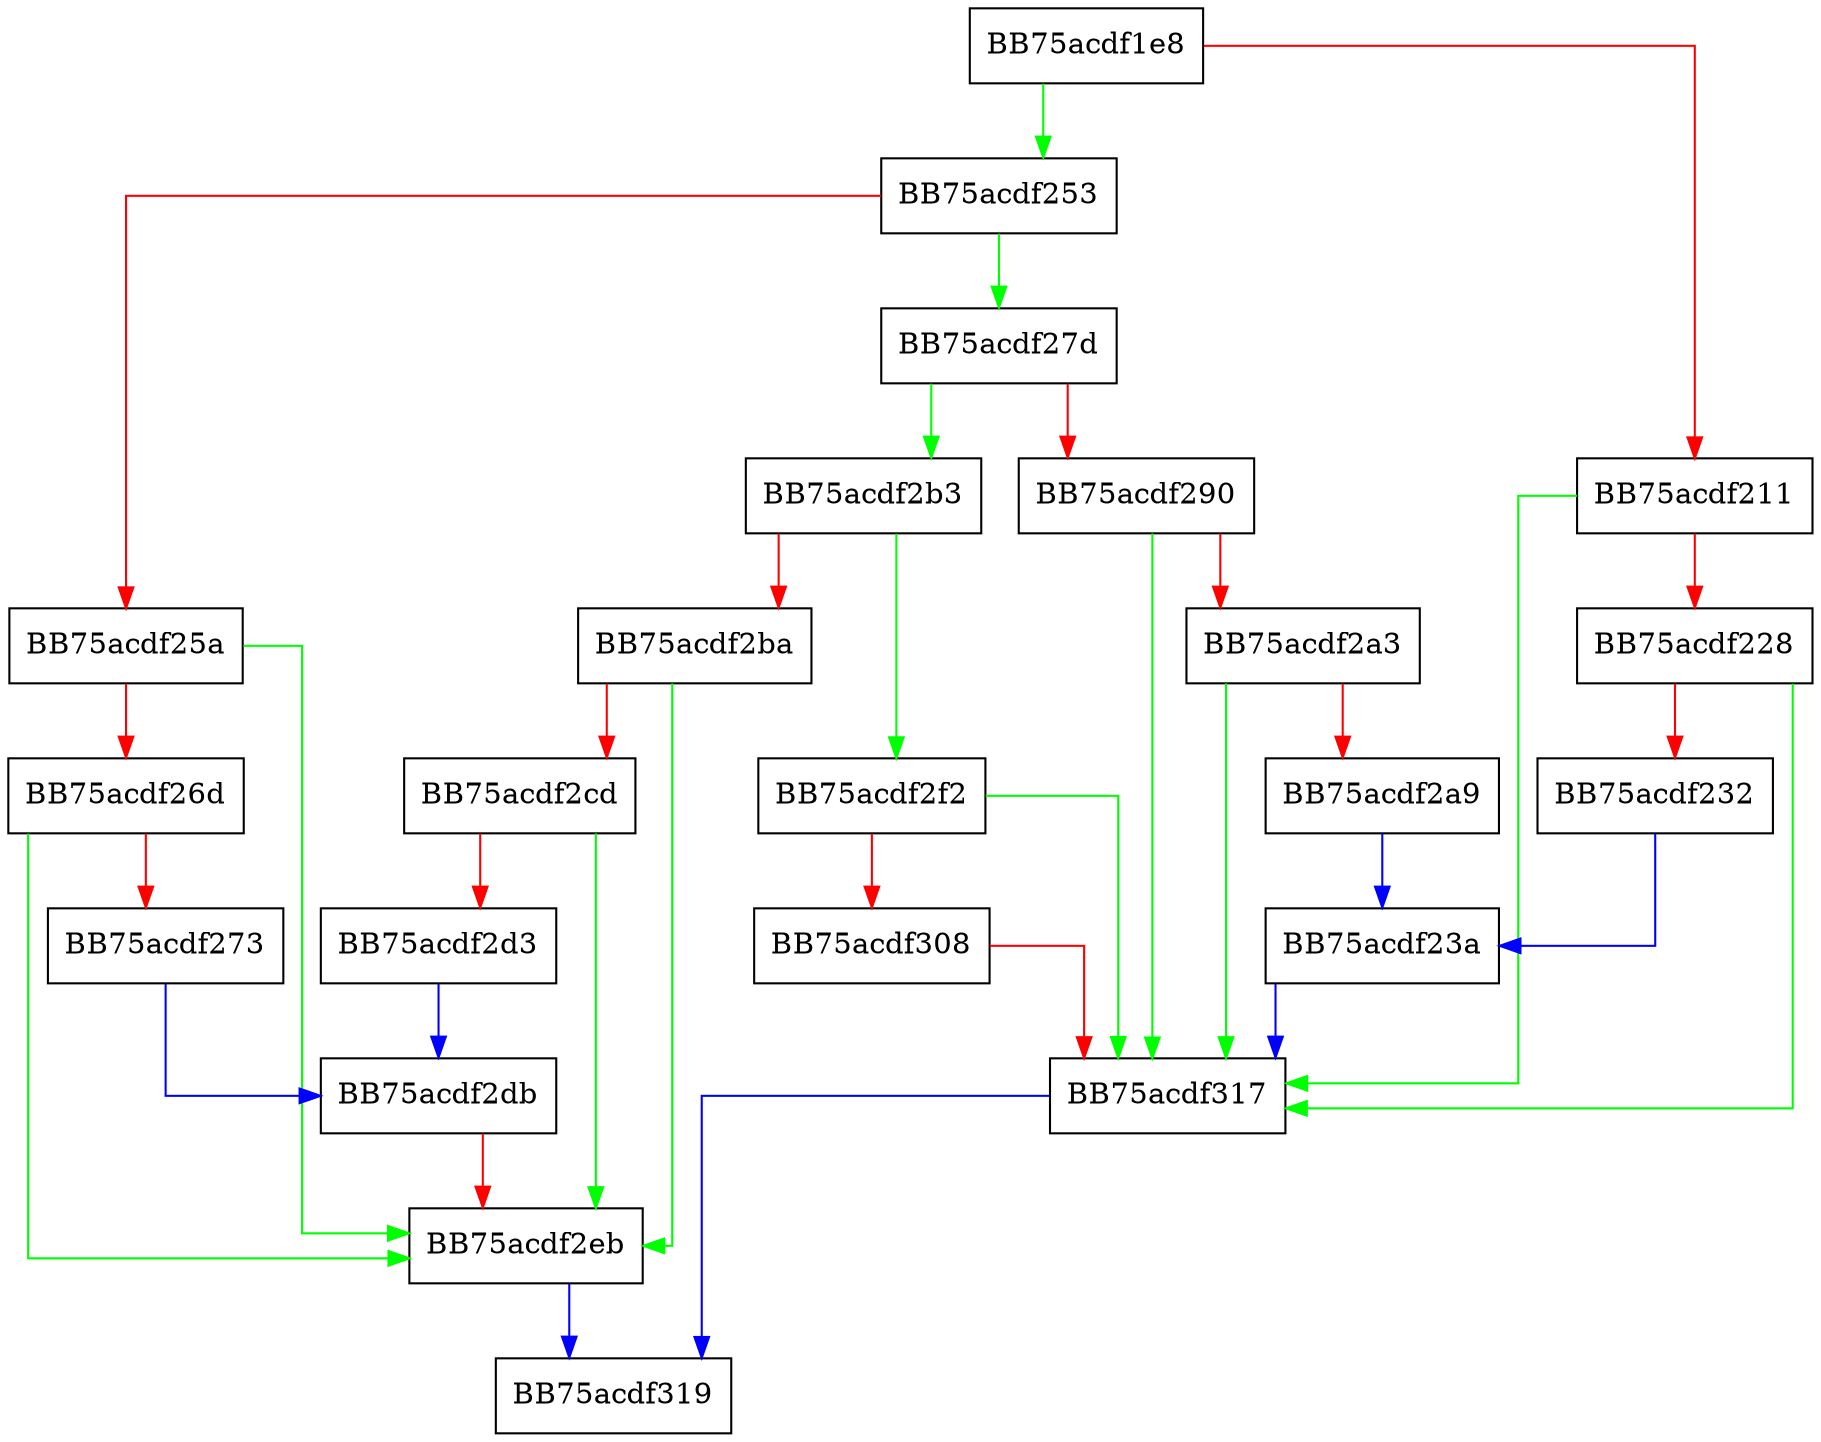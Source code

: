 digraph RemMoveFile {
  node [shape="box"];
  graph [splines=ortho];
  BB75acdf1e8 -> BB75acdf253 [color="green"];
  BB75acdf1e8 -> BB75acdf211 [color="red"];
  BB75acdf211 -> BB75acdf317 [color="green"];
  BB75acdf211 -> BB75acdf228 [color="red"];
  BB75acdf228 -> BB75acdf317 [color="green"];
  BB75acdf228 -> BB75acdf232 [color="red"];
  BB75acdf232 -> BB75acdf23a [color="blue"];
  BB75acdf23a -> BB75acdf317 [color="blue"];
  BB75acdf253 -> BB75acdf27d [color="green"];
  BB75acdf253 -> BB75acdf25a [color="red"];
  BB75acdf25a -> BB75acdf2eb [color="green"];
  BB75acdf25a -> BB75acdf26d [color="red"];
  BB75acdf26d -> BB75acdf2eb [color="green"];
  BB75acdf26d -> BB75acdf273 [color="red"];
  BB75acdf273 -> BB75acdf2db [color="blue"];
  BB75acdf27d -> BB75acdf2b3 [color="green"];
  BB75acdf27d -> BB75acdf290 [color="red"];
  BB75acdf290 -> BB75acdf317 [color="green"];
  BB75acdf290 -> BB75acdf2a3 [color="red"];
  BB75acdf2a3 -> BB75acdf317 [color="green"];
  BB75acdf2a3 -> BB75acdf2a9 [color="red"];
  BB75acdf2a9 -> BB75acdf23a [color="blue"];
  BB75acdf2b3 -> BB75acdf2f2 [color="green"];
  BB75acdf2b3 -> BB75acdf2ba [color="red"];
  BB75acdf2ba -> BB75acdf2eb [color="green"];
  BB75acdf2ba -> BB75acdf2cd [color="red"];
  BB75acdf2cd -> BB75acdf2eb [color="green"];
  BB75acdf2cd -> BB75acdf2d3 [color="red"];
  BB75acdf2d3 -> BB75acdf2db [color="blue"];
  BB75acdf2db -> BB75acdf2eb [color="red"];
  BB75acdf2eb -> BB75acdf319 [color="blue"];
  BB75acdf2f2 -> BB75acdf317 [color="green"];
  BB75acdf2f2 -> BB75acdf308 [color="red"];
  BB75acdf308 -> BB75acdf317 [color="red"];
  BB75acdf317 -> BB75acdf319 [color="blue"];
}